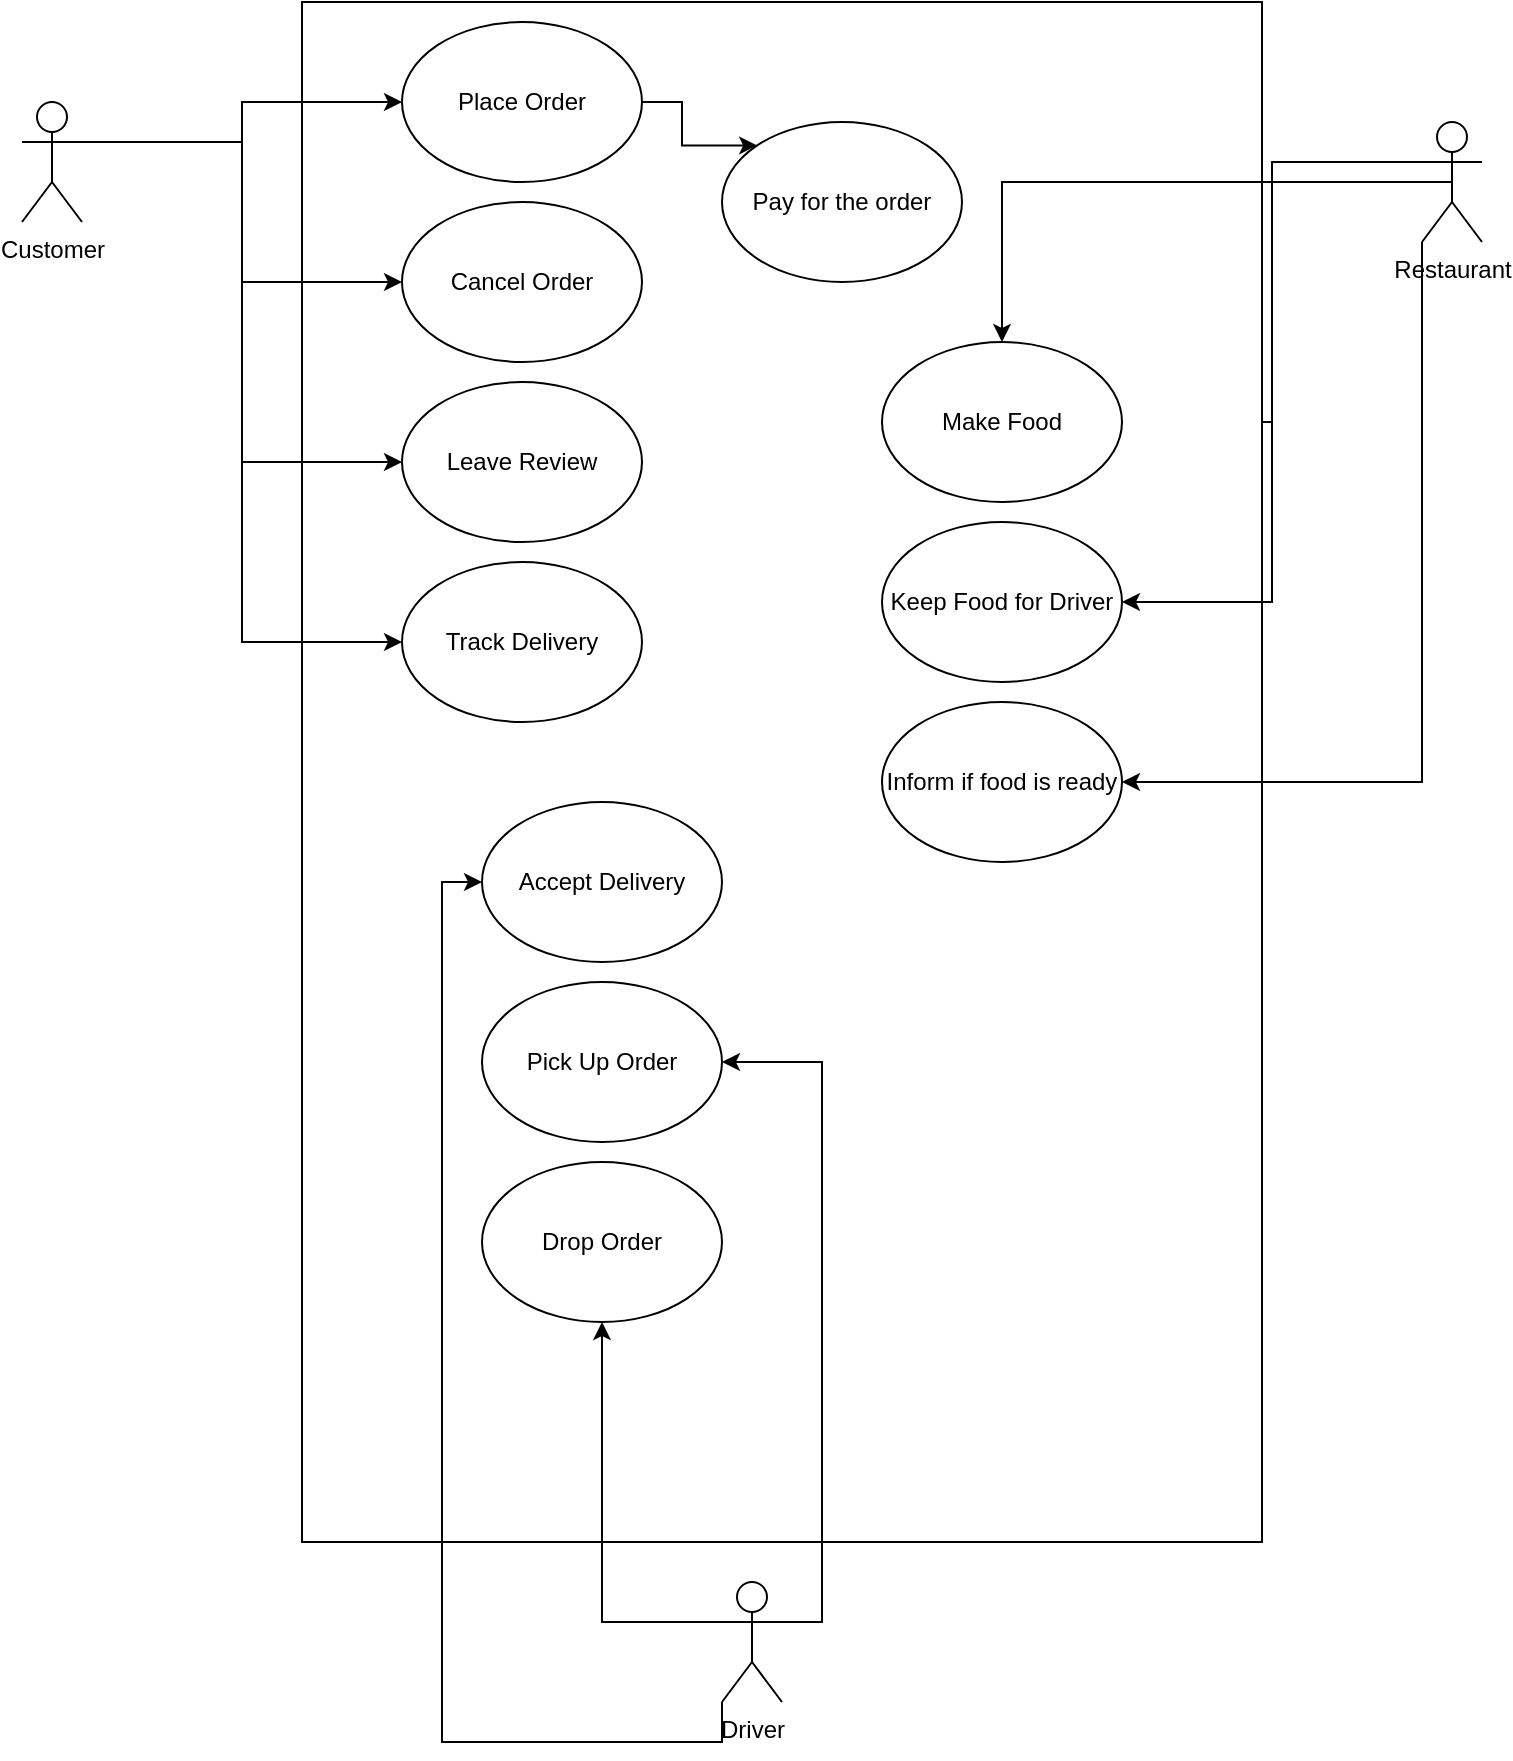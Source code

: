 <mxfile version="28.2.8">
  <diagram name="Page-1" id="jOIOuczRJwzsVeMP5a3i">
    <mxGraphModel dx="1585" dy="845" grid="1" gridSize="10" guides="1" tooltips="1" connect="1" arrows="1" fold="1" page="1" pageScale="1" pageWidth="850" pageHeight="1100" math="0" shadow="0">
      <root>
        <mxCell id="0" />
        <mxCell id="1" parent="0" />
        <mxCell id="7K2HkpzhfCzW2EN1hIh4-1" value="Customer" style="shape=umlActor;verticalLabelPosition=bottom;verticalAlign=top;html=1;outlineConnect=0;" parent="1" vertex="1">
          <mxGeometry x="90" y="80" width="30" height="60" as="geometry" />
        </mxCell>
        <mxCell id="7K2HkpzhfCzW2EN1hIh4-20" style="edgeStyle=orthogonalEdgeStyle;rounded=0;orthogonalLoop=1;jettySize=auto;html=1;exitX=0;exitY=0.333;exitDx=0;exitDy=0;exitPerimeter=0;entryX=1;entryY=0.5;entryDx=0;entryDy=0;" parent="1" source="7K2HkpzhfCzW2EN1hIh4-2" target="7K2HkpzhfCzW2EN1hIh4-17" edge="1">
          <mxGeometry relative="1" as="geometry" />
        </mxCell>
        <mxCell id="7K2HkpzhfCzW2EN1hIh4-2" value="Restaurant" style="shape=umlActor;verticalLabelPosition=bottom;verticalAlign=top;html=1;outlineConnect=0;" parent="1" vertex="1">
          <mxGeometry x="790" y="90" width="30" height="60" as="geometry" />
        </mxCell>
        <mxCell id="7K2HkpzhfCzW2EN1hIh4-3" value="" style="rounded=0;whiteSpace=wrap;html=1;" parent="1" vertex="1">
          <mxGeometry x="230" y="30" width="480" height="770" as="geometry" />
        </mxCell>
        <mxCell id="7K2HkpzhfCzW2EN1hIh4-12" style="edgeStyle=orthogonalEdgeStyle;rounded=0;orthogonalLoop=1;jettySize=auto;html=1;exitX=1;exitY=0.5;exitDx=0;exitDy=0;entryX=0;entryY=0;entryDx=0;entryDy=0;" parent="1" source="7K2HkpzhfCzW2EN1hIh4-4" target="7K2HkpzhfCzW2EN1hIh4-8" edge="1">
          <mxGeometry relative="1" as="geometry" />
        </mxCell>
        <mxCell id="7K2HkpzhfCzW2EN1hIh4-4" value="Place Order" style="ellipse;whiteSpace=wrap;html=1;" parent="1" vertex="1">
          <mxGeometry x="280" y="40" width="120" height="80" as="geometry" />
        </mxCell>
        <mxCell id="7K2HkpzhfCzW2EN1hIh4-5" value="Cancel Order" style="ellipse;whiteSpace=wrap;html=1;" parent="1" vertex="1">
          <mxGeometry x="280" y="130" width="120" height="80" as="geometry" />
        </mxCell>
        <mxCell id="7K2HkpzhfCzW2EN1hIh4-6" value="Leave Review" style="ellipse;whiteSpace=wrap;html=1;" parent="1" vertex="1">
          <mxGeometry x="280" y="220" width="120" height="80" as="geometry" />
        </mxCell>
        <mxCell id="7K2HkpzhfCzW2EN1hIh4-8" value="Pay for the order" style="ellipse;whiteSpace=wrap;html=1;" parent="1" vertex="1">
          <mxGeometry x="440" y="90" width="120" height="80" as="geometry" />
        </mxCell>
        <mxCell id="7K2HkpzhfCzW2EN1hIh4-11" value="Driver" style="shape=umlActor;verticalLabelPosition=bottom;verticalAlign=top;html=1;outlineConnect=0;" parent="1" vertex="1">
          <mxGeometry x="440" y="820" width="30" height="60" as="geometry" />
        </mxCell>
        <mxCell id="7K2HkpzhfCzW2EN1hIh4-14" style="edgeStyle=orthogonalEdgeStyle;rounded=0;orthogonalLoop=1;jettySize=auto;html=1;exitX=1;exitY=0.333;exitDx=0;exitDy=0;exitPerimeter=0;entryX=0;entryY=0.5;entryDx=0;entryDy=0;" parent="1" source="7K2HkpzhfCzW2EN1hIh4-1" target="7K2HkpzhfCzW2EN1hIh4-5" edge="1">
          <mxGeometry relative="1" as="geometry" />
        </mxCell>
        <mxCell id="7K2HkpzhfCzW2EN1hIh4-13" style="edgeStyle=orthogonalEdgeStyle;rounded=0;orthogonalLoop=1;jettySize=auto;html=1;exitX=1;exitY=0.333;exitDx=0;exitDy=0;exitPerimeter=0;" parent="1" source="7K2HkpzhfCzW2EN1hIh4-1" target="7K2HkpzhfCzW2EN1hIh4-4" edge="1">
          <mxGeometry relative="1" as="geometry" />
        </mxCell>
        <mxCell id="7K2HkpzhfCzW2EN1hIh4-15" style="edgeStyle=orthogonalEdgeStyle;rounded=0;orthogonalLoop=1;jettySize=auto;html=1;exitX=1;exitY=0.333;exitDx=0;exitDy=0;exitPerimeter=0;entryX=0;entryY=0.5;entryDx=0;entryDy=0;" parent="1" source="7K2HkpzhfCzW2EN1hIh4-1" target="7K2HkpzhfCzW2EN1hIh4-6" edge="1">
          <mxGeometry relative="1" as="geometry" />
        </mxCell>
        <mxCell id="7K2HkpzhfCzW2EN1hIh4-16" value="Track Delivery" style="ellipse;whiteSpace=wrap;html=1;" parent="1" vertex="1">
          <mxGeometry x="280" y="310" width="120" height="80" as="geometry" />
        </mxCell>
        <mxCell id="7K2HkpzhfCzW2EN1hIh4-17" value="Make Food" style="ellipse;whiteSpace=wrap;html=1;" parent="1" vertex="1">
          <mxGeometry x="520" y="200" width="120" height="80" as="geometry" />
        </mxCell>
        <mxCell id="7K2HkpzhfCzW2EN1hIh4-18" value="Keep Food for Driver" style="ellipse;whiteSpace=wrap;html=1;" parent="1" vertex="1">
          <mxGeometry x="520" y="290" width="120" height="80" as="geometry" />
        </mxCell>
        <mxCell id="7K2HkpzhfCzW2EN1hIh4-19" value="Inform if food is ready" style="ellipse;whiteSpace=wrap;html=1;" parent="1" vertex="1">
          <mxGeometry x="520" y="380" width="120" height="80" as="geometry" />
        </mxCell>
        <mxCell id="7K2HkpzhfCzW2EN1hIh4-24" style="edgeStyle=orthogonalEdgeStyle;rounded=0;orthogonalLoop=1;jettySize=auto;html=1;exitX=0;exitY=1;exitDx=0;exitDy=0;exitPerimeter=0;entryX=1;entryY=0.5;entryDx=0;entryDy=0;" parent="1" source="7K2HkpzhfCzW2EN1hIh4-2" target="7K2HkpzhfCzW2EN1hIh4-19" edge="1">
          <mxGeometry relative="1" as="geometry" />
        </mxCell>
        <mxCell id="7K2HkpzhfCzW2EN1hIh4-22" style="edgeStyle=orthogonalEdgeStyle;rounded=0;orthogonalLoop=1;jettySize=auto;html=1;exitX=0;exitY=0.333;exitDx=0;exitDy=0;exitPerimeter=0;entryX=1;entryY=0.5;entryDx=0;entryDy=0;" parent="1" source="7K2HkpzhfCzW2EN1hIh4-2" target="7K2HkpzhfCzW2EN1hIh4-18" edge="1">
          <mxGeometry relative="1" as="geometry" />
        </mxCell>
        <mxCell id="7K2HkpzhfCzW2EN1hIh4-25" style="edgeStyle=orthogonalEdgeStyle;rounded=0;orthogonalLoop=1;jettySize=auto;html=1;exitX=0.5;exitY=0.5;exitDx=0;exitDy=0;exitPerimeter=0;" parent="1" source="7K2HkpzhfCzW2EN1hIh4-2" target="7K2HkpzhfCzW2EN1hIh4-17" edge="1">
          <mxGeometry relative="1" as="geometry" />
        </mxCell>
        <mxCell id="7K2HkpzhfCzW2EN1hIh4-26" value="Accept Delivery" style="ellipse;whiteSpace=wrap;html=1;" parent="1" vertex="1">
          <mxGeometry x="320" y="430" width="120" height="80" as="geometry" />
        </mxCell>
        <mxCell id="7K2HkpzhfCzW2EN1hIh4-27" value="Pick Up Order" style="ellipse;whiteSpace=wrap;html=1;" parent="1" vertex="1">
          <mxGeometry x="320" y="520" width="120" height="80" as="geometry" />
        </mxCell>
        <mxCell id="7K2HkpzhfCzW2EN1hIh4-28" value="Drop Order" style="ellipse;whiteSpace=wrap;html=1;" parent="1" vertex="1">
          <mxGeometry x="320" y="610" width="120" height="80" as="geometry" />
        </mxCell>
        <mxCell id="7K2HkpzhfCzW2EN1hIh4-29" style="edgeStyle=orthogonalEdgeStyle;rounded=0;orthogonalLoop=1;jettySize=auto;html=1;exitX=1;exitY=0.333;exitDx=0;exitDy=0;exitPerimeter=0;entryX=0;entryY=0.5;entryDx=0;entryDy=0;" parent="1" source="7K2HkpzhfCzW2EN1hIh4-1" target="7K2HkpzhfCzW2EN1hIh4-16" edge="1">
          <mxGeometry relative="1" as="geometry" />
        </mxCell>
        <mxCell id="7K2HkpzhfCzW2EN1hIh4-32" style="edgeStyle=orthogonalEdgeStyle;rounded=0;orthogonalLoop=1;jettySize=auto;html=1;exitX=0;exitY=0.333;exitDx=0;exitDy=0;exitPerimeter=0;entryX=0.5;entryY=1;entryDx=0;entryDy=0;" parent="1" source="7K2HkpzhfCzW2EN1hIh4-11" target="7K2HkpzhfCzW2EN1hIh4-28" edge="1">
          <mxGeometry relative="1" as="geometry" />
        </mxCell>
        <mxCell id="7K2HkpzhfCzW2EN1hIh4-33" style="edgeStyle=orthogonalEdgeStyle;rounded=0;orthogonalLoop=1;jettySize=auto;html=1;exitX=1;exitY=0.333;exitDx=0;exitDy=0;exitPerimeter=0;entryX=1;entryY=0.5;entryDx=0;entryDy=0;" parent="1" source="7K2HkpzhfCzW2EN1hIh4-11" target="7K2HkpzhfCzW2EN1hIh4-27" edge="1">
          <mxGeometry relative="1" as="geometry" />
        </mxCell>
        <mxCell id="7K2HkpzhfCzW2EN1hIh4-34" style="edgeStyle=orthogonalEdgeStyle;rounded=0;orthogonalLoop=1;jettySize=auto;html=1;exitX=0;exitY=1;exitDx=0;exitDy=0;exitPerimeter=0;entryX=0;entryY=0.5;entryDx=0;entryDy=0;" parent="1" source="7K2HkpzhfCzW2EN1hIh4-11" target="7K2HkpzhfCzW2EN1hIh4-26" edge="1">
          <mxGeometry relative="1" as="geometry" />
        </mxCell>
      </root>
    </mxGraphModel>
  </diagram>
</mxfile>
